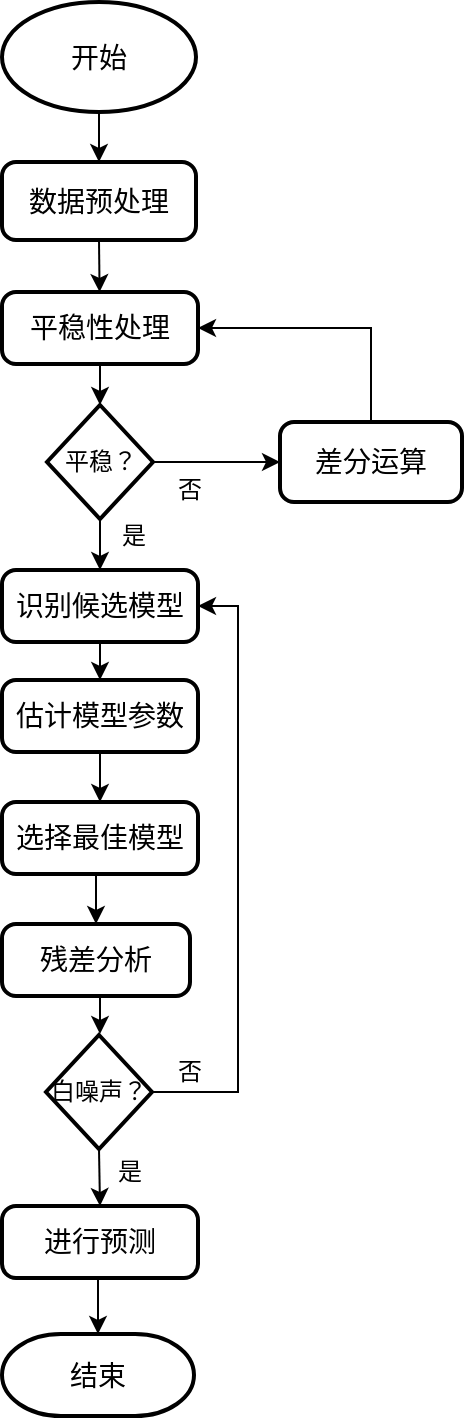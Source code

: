 <mxfile version="10.5.4" type="github"><diagram id="pLW5Uc21Ny1pd9ochn_R" name="Page-1"><mxGraphModel dx="918" dy="567" grid="0" gridSize="10" guides="1" tooltips="1" connect="1" arrows="1" fold="1" page="1" pageScale="1" pageWidth="827" pageHeight="1169" math="0" shadow="0"><root><mxCell id="0"/><mxCell id="1" parent="0"/><mxCell id="K99luYAuZssso4DRkFSl-9" style="edgeStyle=none;rounded=0;orthogonalLoop=1;jettySize=auto;html=1;exitX=0.5;exitY=1;exitDx=0;exitDy=0;exitPerimeter=0;entryX=0.5;entryY=0;entryDx=0;entryDy=0;" parent="1" source="K99luYAuZssso4DRkFSl-7" target="K99luYAuZssso4DRkFSl-8" edge="1"><mxGeometry relative="1" as="geometry"/></mxCell><mxCell id="K99luYAuZssso4DRkFSl-7" value="&lt;font style=&quot;font-size: 14px&quot;&gt;开始&lt;/font&gt;" style="strokeWidth=2;html=1;shape=mxgraph.flowchart.start_1;whiteSpace=wrap;" parent="1" vertex="1"><mxGeometry x="325" y="33" width="97" height="55" as="geometry"/></mxCell><mxCell id="K99luYAuZssso4DRkFSl-11" style="edgeStyle=none;rounded=0;orthogonalLoop=1;jettySize=auto;html=1;exitX=0.5;exitY=1;exitDx=0;exitDy=0;" parent="1" source="K99luYAuZssso4DRkFSl-8" target="K99luYAuZssso4DRkFSl-10" edge="1"><mxGeometry relative="1" as="geometry"/></mxCell><mxCell id="K99luYAuZssso4DRkFSl-8" value="&lt;font style=&quot;font-size: 14px&quot;&gt;数据预处理&lt;/font&gt;" style="rounded=1;whiteSpace=wrap;html=1;absoluteArcSize=1;arcSize=14;strokeWidth=2;" parent="1" vertex="1"><mxGeometry x="325" y="113" width="97" height="39" as="geometry"/></mxCell><mxCell id="K99luYAuZssso4DRkFSl-14" style="edgeStyle=none;rounded=0;orthogonalLoop=1;jettySize=auto;html=1;exitX=0.5;exitY=1;exitDx=0;exitDy=0;entryX=0.5;entryY=0;entryDx=0;entryDy=0;entryPerimeter=0;" parent="1" source="K99luYAuZssso4DRkFSl-10" target="K99luYAuZssso4DRkFSl-13" edge="1"><mxGeometry relative="1" as="geometry"/></mxCell><mxCell id="K99luYAuZssso4DRkFSl-10" value="&lt;font style=&quot;font-size: 14px&quot;&gt;平稳性处理&lt;/font&gt;" style="rounded=1;whiteSpace=wrap;html=1;absoluteArcSize=1;arcSize=14;strokeWidth=2;" parent="1" vertex="1"><mxGeometry x="325" y="178" width="98" height="36" as="geometry"/></mxCell><mxCell id="K99luYAuZssso4DRkFSl-17" style="edgeStyle=none;rounded=0;orthogonalLoop=1;jettySize=auto;html=1;exitX=1;exitY=0.5;exitDx=0;exitDy=0;exitPerimeter=0;entryX=0;entryY=0.5;entryDx=0;entryDy=0;" parent="1" source="K99luYAuZssso4DRkFSl-13" target="K99luYAuZssso4DRkFSl-15" edge="1"><mxGeometry relative="1" as="geometry"/></mxCell><mxCell id="K99luYAuZssso4DRkFSl-22" style="edgeStyle=orthogonalEdgeStyle;rounded=0;orthogonalLoop=1;jettySize=auto;html=1;exitX=0.5;exitY=1;exitDx=0;exitDy=0;exitPerimeter=0;entryX=0.5;entryY=0;entryDx=0;entryDy=0;" parent="1" source="K99luYAuZssso4DRkFSl-13" target="K99luYAuZssso4DRkFSl-21" edge="1"><mxGeometry relative="1" as="geometry"/></mxCell><mxCell id="K99luYAuZssso4DRkFSl-13" value="&lt;font style=&quot;font-size: 12px&quot;&gt;平稳？&lt;/font&gt;" style="strokeWidth=2;html=1;shape=mxgraph.flowchart.decision;whiteSpace=wrap;" parent="1" vertex="1"><mxGeometry x="347.5" y="234.5" width="53" height="57" as="geometry"/></mxCell><mxCell id="K99luYAuZssso4DRkFSl-18" style="edgeStyle=orthogonalEdgeStyle;rounded=0;orthogonalLoop=1;jettySize=auto;html=1;exitX=0.5;exitY=0;exitDx=0;exitDy=0;entryX=1;entryY=0.5;entryDx=0;entryDy=0;" parent="1" source="K99luYAuZssso4DRkFSl-15" target="K99luYAuZssso4DRkFSl-10" edge="1"><mxGeometry relative="1" as="geometry"/></mxCell><mxCell id="K99luYAuZssso4DRkFSl-15" value="&lt;font style=&quot;font-size: 14px&quot;&gt;差分运算&lt;/font&gt;" style="rounded=1;whiteSpace=wrap;html=1;absoluteArcSize=1;arcSize=14;strokeWidth=2;" parent="1" vertex="1"><mxGeometry x="464" y="243" width="91" height="40" as="geometry"/></mxCell><mxCell id="K99luYAuZssso4DRkFSl-19" value="&lt;font style=&quot;font-size: 12px&quot;&gt;否&lt;/font&gt;" style="text;html=1;resizable=0;points=[];autosize=1;align=left;verticalAlign=top;spacingTop=-4;" parent="1" vertex="1"><mxGeometry x="411" y="267" width="22" height="14" as="geometry"/></mxCell><mxCell id="K99luYAuZssso4DRkFSl-24" style="edgeStyle=orthogonalEdgeStyle;rounded=0;orthogonalLoop=1;jettySize=auto;html=1;exitX=0.5;exitY=1;exitDx=0;exitDy=0;entryX=0.5;entryY=0;entryDx=0;entryDy=0;" parent="1" source="K99luYAuZssso4DRkFSl-21" target="K99luYAuZssso4DRkFSl-23" edge="1"><mxGeometry relative="1" as="geometry"/></mxCell><mxCell id="K99luYAuZssso4DRkFSl-21" value="&lt;font style=&quot;font-size: 14px&quot;&gt;识别候选模型&lt;/font&gt;" style="rounded=1;whiteSpace=wrap;html=1;absoluteArcSize=1;arcSize=14;strokeWidth=2;" parent="1" vertex="1"><mxGeometry x="325" y="317" width="98" height="36" as="geometry"/></mxCell><mxCell id="K99luYAuZssso4DRkFSl-26" style="edgeStyle=orthogonalEdgeStyle;rounded=0;orthogonalLoop=1;jettySize=auto;html=1;exitX=0.5;exitY=1;exitDx=0;exitDy=0;entryX=0.5;entryY=0;entryDx=0;entryDy=0;" parent="1" source="K99luYAuZssso4DRkFSl-23" target="K99luYAuZssso4DRkFSl-25" edge="1"><mxGeometry relative="1" as="geometry"/></mxCell><mxCell id="K99luYAuZssso4DRkFSl-23" value="&lt;font style=&quot;font-size: 14px&quot;&gt;估计模型参数&lt;/font&gt;" style="rounded=1;whiteSpace=wrap;html=1;absoluteArcSize=1;arcSize=14;strokeWidth=2;" parent="1" vertex="1"><mxGeometry x="325" y="372" width="98" height="36" as="geometry"/></mxCell><mxCell id="K99luYAuZssso4DRkFSl-29" style="edgeStyle=orthogonalEdgeStyle;rounded=0;orthogonalLoop=1;jettySize=auto;html=1;exitX=0.5;exitY=1;exitDx=0;exitDy=0;entryX=0.5;entryY=0;entryDx=0;entryDy=0;" parent="1" source="K99luYAuZssso4DRkFSl-25" target="K99luYAuZssso4DRkFSl-28" edge="1"><mxGeometry relative="1" as="geometry"/></mxCell><mxCell id="K99luYAuZssso4DRkFSl-25" value="&lt;font style=&quot;font-size: 14px&quot;&gt;选择最佳模型&lt;/font&gt;" style="rounded=1;whiteSpace=wrap;html=1;absoluteArcSize=1;arcSize=14;strokeWidth=2;" parent="1" vertex="1"><mxGeometry x="325" y="433" width="98" height="36" as="geometry"/></mxCell><mxCell id="K99luYAuZssso4DRkFSl-31" style="edgeStyle=orthogonalEdgeStyle;rounded=0;orthogonalLoop=1;jettySize=auto;html=1;exitX=0.5;exitY=1;exitDx=0;exitDy=0;" parent="1" source="K99luYAuZssso4DRkFSl-28" edge="1"><mxGeometry relative="1" as="geometry"><mxPoint x="374" y="549" as="targetPoint"/></mxGeometry></mxCell><mxCell id="K99luYAuZssso4DRkFSl-28" value="&lt;font style=&quot;font-size: 14px&quot;&gt;残差分析&lt;/font&gt;" style="rounded=1;whiteSpace=wrap;html=1;absoluteArcSize=1;arcSize=14;strokeWidth=2;" parent="1" vertex="1"><mxGeometry x="325" y="494" width="94" height="36" as="geometry"/></mxCell><mxCell id="K99luYAuZssso4DRkFSl-33" style="edgeStyle=orthogonalEdgeStyle;rounded=0;orthogonalLoop=1;jettySize=auto;html=1;exitX=0.5;exitY=1;exitDx=0;exitDy=0;exitPerimeter=0;entryX=0.5;entryY=0;entryDx=0;entryDy=0;" parent="1" source="K99luYAuZssso4DRkFSl-30" target="K99luYAuZssso4DRkFSl-32" edge="1"><mxGeometry relative="1" as="geometry"/></mxCell><mxCell id="K99luYAuZssso4DRkFSl-35" style="edgeStyle=orthogonalEdgeStyle;rounded=0;orthogonalLoop=1;jettySize=auto;html=1;exitX=1;exitY=0.5;exitDx=0;exitDy=0;exitPerimeter=0;entryX=1;entryY=0.5;entryDx=0;entryDy=0;" parent="1" source="K99luYAuZssso4DRkFSl-30" target="K99luYAuZssso4DRkFSl-21" edge="1"><mxGeometry relative="1" as="geometry"/></mxCell><mxCell id="K99luYAuZssso4DRkFSl-30" value="&lt;font style=&quot;font-size: 12px&quot;&gt;白噪声？&lt;/font&gt;" style="strokeWidth=2;html=1;shape=mxgraph.flowchart.decision;whiteSpace=wrap;" parent="1" vertex="1"><mxGeometry x="347" y="549.5" width="53" height="57" as="geometry"/></mxCell><mxCell id="K99luYAuZssso4DRkFSl-38" style="edgeStyle=orthogonalEdgeStyle;rounded=0;orthogonalLoop=1;jettySize=auto;html=1;exitX=0.5;exitY=1;exitDx=0;exitDy=0;entryX=0.5;entryY=0;entryDx=0;entryDy=0;entryPerimeter=0;" parent="1" source="K99luYAuZssso4DRkFSl-32" target="K99luYAuZssso4DRkFSl-37" edge="1"><mxGeometry relative="1" as="geometry"/></mxCell><mxCell id="K99luYAuZssso4DRkFSl-32" value="&lt;font style=&quot;font-size: 14px&quot;&gt;进行预测&lt;/font&gt;" style="rounded=1;whiteSpace=wrap;html=1;absoluteArcSize=1;arcSize=14;strokeWidth=2;" parent="1" vertex="1"><mxGeometry x="325" y="635" width="98" height="36" as="geometry"/></mxCell><mxCell id="K99luYAuZssso4DRkFSl-34" value="&lt;font style=&quot;font-size: 12px&quot;&gt;是&lt;/font&gt;" style="text;html=1;resizable=0;points=[];autosize=1;align=left;verticalAlign=top;spacingTop=-4;" parent="1" vertex="1"><mxGeometry x="381" y="608" width="22" height="14" as="geometry"/></mxCell><mxCell id="K99luYAuZssso4DRkFSl-36" value="&lt;font style=&quot;font-size: 12px&quot;&gt;否&lt;/font&gt;" style="text;html=1;resizable=0;points=[];autosize=1;align=left;verticalAlign=top;spacingTop=-4;" parent="1" vertex="1"><mxGeometry x="411" y="558" width="22" height="14" as="geometry"/></mxCell><mxCell id="K99luYAuZssso4DRkFSl-37" value="&lt;font style=&quot;font-size: 14px&quot;&gt;结束&lt;/font&gt;" style="strokeWidth=2;html=1;shape=mxgraph.flowchart.terminator;whiteSpace=wrap;" parent="1" vertex="1"><mxGeometry x="325" y="699" width="96" height="41" as="geometry"/></mxCell><mxCell id="-cE_tb7KTYzCnOLBJbIP-1" value="是" style="text;html=1;resizable=0;points=[];autosize=1;align=left;verticalAlign=top;spacingTop=-4;" vertex="1" parent="1"><mxGeometry x="383" y="290" width="22" height="14" as="geometry"/></mxCell></root></mxGraphModel></diagram><diagram id="WCnX1zzePGsHVhqYtFPJ" name="Page-2"><mxGraphModel dx="918" dy="567" grid="0" gridSize="10" guides="1" tooltips="1" connect="1" arrows="1" fold="1" page="1" pageScale="1" pageWidth="827" pageHeight="1169" math="0" shadow="0"><root><mxCell id="Dt2iAR4gKwGEpp0qTJct-0"/><mxCell id="Dt2iAR4gKwGEpp0qTJct-1" parent="Dt2iAR4gKwGEpp0qTJct-0"/><mxCell id="Dt2iAR4gKwGEpp0qTJct-4" style="edgeStyle=orthogonalEdgeStyle;rounded=0;orthogonalLoop=1;jettySize=auto;html=1;exitX=0.5;exitY=1;exitDx=0;exitDy=0;exitPerimeter=0;entryX=0.5;entryY=0;entryDx=0;entryDy=0;" edge="1" parent="Dt2iAR4gKwGEpp0qTJct-1" source="Dt2iAR4gKwGEpp0qTJct-2" target="Dt2iAR4gKwGEpp0qTJct-3"><mxGeometry relative="1" as="geometry"/></mxCell><mxCell id="Dt2iAR4gKwGEpp0qTJct-2" value="开始" style="strokeWidth=2;html=1;shape=mxgraph.flowchart.start_1;whiteSpace=wrap;" vertex="1" parent="Dt2iAR4gKwGEpp0qTJct-1"><mxGeometry x="363" y="39" width="100" height="60" as="geometry"/></mxCell><mxCell id="Dt2iAR4gKwGEpp0qTJct-6" style="edgeStyle=orthogonalEdgeStyle;rounded=0;orthogonalLoop=1;jettySize=auto;html=1;exitX=0.5;exitY=1;exitDx=0;exitDy=0;" edge="1" parent="Dt2iAR4gKwGEpp0qTJct-1" source="Dt2iAR4gKwGEpp0qTJct-3" target="Dt2iAR4gKwGEpp0qTJct-5"><mxGeometry relative="1" as="geometry"/></mxCell><mxCell id="Dt2iAR4gKwGEpp0qTJct-3" value="数据预处理" style="rounded=1;whiteSpace=wrap;html=1;absoluteArcSize=1;arcSize=14;strokeWidth=2;" vertex="1" parent="Dt2iAR4gKwGEpp0qTJct-1"><mxGeometry x="363" y="127" width="98" height="50" as="geometry"/></mxCell><mxCell id="Dt2iAR4gKwGEpp0qTJct-8" style="edgeStyle=orthogonalEdgeStyle;rounded=0;orthogonalLoop=1;jettySize=auto;html=1;exitX=0.5;exitY=1;exitDx=0;exitDy=0;entryX=0.5;entryY=0;entryDx=0;entryDy=0;" edge="1" parent="Dt2iAR4gKwGEpp0qTJct-1" source="Dt2iAR4gKwGEpp0qTJct-5" target="Dt2iAR4gKwGEpp0qTJct-7"><mxGeometry relative="1" as="geometry"/></mxCell><mxCell id="Dt2iAR4gKwGEpp0qTJct-5" value="识别候选模型" style="rounded=1;whiteSpace=wrap;html=1;absoluteArcSize=1;arcSize=14;strokeWidth=2;" vertex="1" parent="Dt2iAR4gKwGEpp0qTJct-1"><mxGeometry x="363" y="205" width="98" height="50" as="geometry"/></mxCell><mxCell id="Dt2iAR4gKwGEpp0qTJct-10" style="edgeStyle=orthogonalEdgeStyle;rounded=0;orthogonalLoop=1;jettySize=auto;html=1;exitX=0.5;exitY=1;exitDx=0;exitDy=0;entryX=0.5;entryY=0;entryDx=0;entryDy=0;" edge="1" parent="Dt2iAR4gKwGEpp0qTJct-1" source="Dt2iAR4gKwGEpp0qTJct-7" target="Dt2iAR4gKwGEpp0qTJct-9"><mxGeometry relative="1" as="geometry"/></mxCell><mxCell id="Dt2iAR4gKwGEpp0qTJct-7" value="估计模型参数" style="rounded=1;whiteSpace=wrap;html=1;absoluteArcSize=1;arcSize=14;strokeWidth=2;" vertex="1" parent="Dt2iAR4gKwGEpp0qTJct-1"><mxGeometry x="363" y="283" width="98" height="50" as="geometry"/></mxCell><mxCell id="Dt2iAR4gKwGEpp0qTJct-14" style="edgeStyle=orthogonalEdgeStyle;rounded=0;orthogonalLoop=1;jettySize=auto;html=1;exitX=0.5;exitY=1;exitDx=0;exitDy=0;" edge="1" parent="Dt2iAR4gKwGEpp0qTJct-1" source="Dt2iAR4gKwGEpp0qTJct-9"><mxGeometry relative="1" as="geometry"><mxPoint x="412" y="437" as="targetPoint"/></mxGeometry></mxCell><mxCell id="Dt2iAR4gKwGEpp0qTJct-9" value="选择最佳模型" style="rounded=1;whiteSpace=wrap;html=1;absoluteArcSize=1;arcSize=14;strokeWidth=2;" vertex="1" parent="Dt2iAR4gKwGEpp0qTJct-1"><mxGeometry x="365" y="361" width="98" height="50" as="geometry"/></mxCell><mxCell id="Dt2iAR4gKwGEpp0qTJct-13" style="edgeStyle=orthogonalEdgeStyle;rounded=0;orthogonalLoop=1;jettySize=auto;html=1;exitX=0.5;exitY=1;exitDx=0;exitDy=0;entryX=0.5;entryY=0;entryDx=0;entryDy=0;" edge="1" parent="Dt2iAR4gKwGEpp0qTJct-1" source="Dt2iAR4gKwGEpp0qTJct-11" target="Dt2iAR4gKwGEpp0qTJct-12"><mxGeometry relative="1" as="geometry"/></mxCell><mxCell id="Dt2iAR4gKwGEpp0qTJct-11" value="进行预测" style="rounded=1;whiteSpace=wrap;html=1;absoluteArcSize=1;arcSize=14;strokeWidth=2;" vertex="1" parent="Dt2iAR4gKwGEpp0qTJct-1"><mxGeometry x="365" y="439" width="98" height="50" as="geometry"/></mxCell><mxCell id="Dt2iAR4gKwGEpp0qTJct-16" style="edgeStyle=orthogonalEdgeStyle;rounded=0;orthogonalLoop=1;jettySize=auto;html=1;exitX=0.5;exitY=1;exitDx=0;exitDy=0;entryX=0.5;entryY=0;entryDx=0;entryDy=0;entryPerimeter=0;" edge="1" parent="Dt2iAR4gKwGEpp0qTJct-1" source="Dt2iAR4gKwGEpp0qTJct-12" target="Dt2iAR4gKwGEpp0qTJct-15"><mxGeometry relative="1" as="geometry"/></mxCell><mxCell id="Dt2iAR4gKwGEpp0qTJct-12" value="计算预测区间" style="rounded=1;whiteSpace=wrap;html=1;absoluteArcSize=1;arcSize=14;strokeWidth=2;" vertex="1" parent="Dt2iAR4gKwGEpp0qTJct-1"><mxGeometry x="365" y="515" width="98" height="50" as="geometry"/></mxCell><mxCell id="Dt2iAR4gKwGEpp0qTJct-15" value="结束" style="strokeWidth=2;html=1;shape=mxgraph.flowchart.terminator;whiteSpace=wrap;" vertex="1" parent="Dt2iAR4gKwGEpp0qTJct-1"><mxGeometry x="365" y="591" width="100" height="60" as="geometry"/></mxCell></root></mxGraphModel></diagram></mxfile>